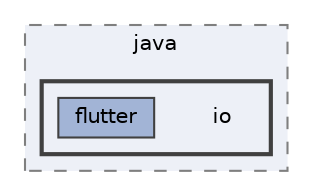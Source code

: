 digraph "android/app/src/main/java/io"
{
 // LATEX_PDF_SIZE
  bgcolor="transparent";
  edge [fontname=Helvetica,fontsize=10,labelfontname=Helvetica,labelfontsize=10];
  node [fontname=Helvetica,fontsize=10,shape=box,height=0.2,width=0.4];
  compound=true
  subgraph clusterdir_bfa98be600f1fbe601f4594946f0c3f7 {
    graph [ bgcolor="#edf0f7", pencolor="grey50", label="java", fontname=Helvetica,fontsize=10 style="filled,dashed", URL="dir_bfa98be600f1fbe601f4594946f0c3f7.html",tooltip=""]
  subgraph clusterdir_a585b44b5db96cb79448c5a0c5ad729c {
    graph [ bgcolor="#edf0f7", pencolor="grey25", label="", fontname=Helvetica,fontsize=10 style="filled,bold", URL="dir_a585b44b5db96cb79448c5a0c5ad729c.html",tooltip=""]
    dir_a585b44b5db96cb79448c5a0c5ad729c [shape=plaintext, label="io"];
  dir_5ab979755dcdce97fa143a6a2900da33 [label="flutter", fillcolor="#a2b4d6", color="grey25", style="filled", URL="dir_5ab979755dcdce97fa143a6a2900da33.html",tooltip=""];
  }
  }
}
